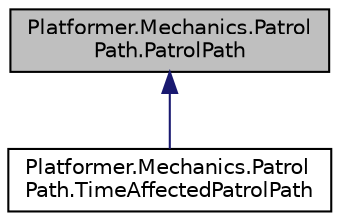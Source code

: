 digraph "Platformer.Mechanics.PatrolPath.PatrolPath"
{
 // LATEX_PDF_SIZE
  edge [fontname="Helvetica",fontsize="10",labelfontname="Helvetica",labelfontsize="10"];
  node [fontname="Helvetica",fontsize="10",shape=record];
  Node1 [label="Platformer.Mechanics.Patrol\lPath.PatrolPath",height=0.2,width=0.4,color="black", fillcolor="grey75", style="filled", fontcolor="black",tooltip="Class that calculates the position of a object that follows a path in a instance of time"];
  Node1 -> Node2 [dir="back",color="midnightblue",fontsize="10",style="solid",fontname="Helvetica"];
  Node2 [label="Platformer.Mechanics.Patrol\lPath.TimeAffectedPatrolPath",height=0.2,width=0.4,color="black", fillcolor="white", style="filled",URL="$class_platformer_1_1_mechanics_1_1_patrol_path_1_1_time_affected_patrol_path.html",tooltip="PatrolPath that variates the time that takes to travel the path based on a time scale"];
}

